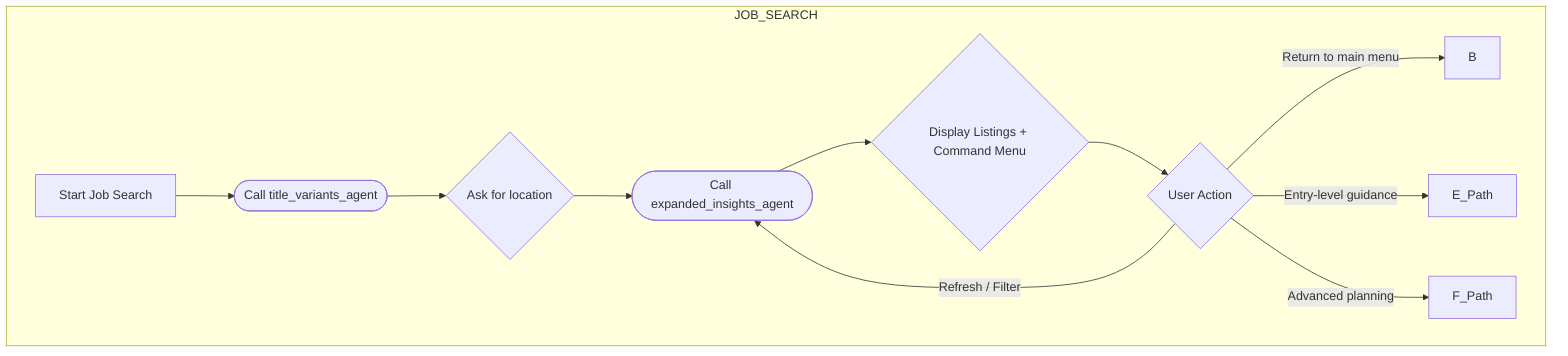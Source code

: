 graph TD
    subgraph JOB_SEARCH
        G_Path[Start Job Search] --> G1([Call title_variants_agent])
        G1 --> G2{Ask for location}
        G2 --> G3([Call expanded_insights_agent])
        G3 --> G4{Display Listings + Command Menu}
        G4 --> G5{User Action}
        G5 -- "Refresh / Filter" --> G3
        G5 -- "Return to main menu" --> B
        G5 -- "Entry-level guidance" --> E_Path
        G5 -- "Advanced planning" --> F_Path
    end